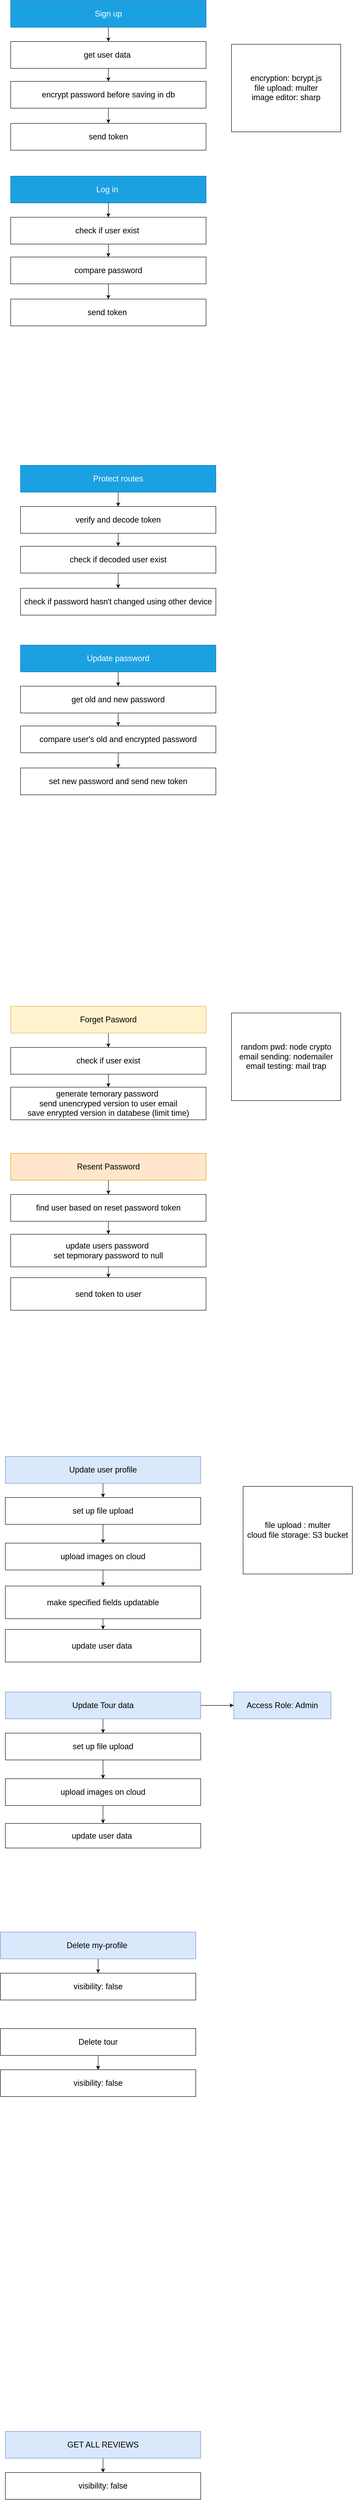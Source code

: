 <mxfile>
    <diagram id="lxCuO6DBVW09Tj_Unnxz" name="Authentication">
        <mxGraphModel dx="802" dy="378" grid="0" gridSize="10" guides="1" tooltips="1" connect="1" arrows="1" fold="1" page="1" pageScale="1" pageWidth="850" pageHeight="1100" math="0" shadow="0">
            <root>
                <mxCell id="0"/>
                <mxCell id="1" parent="0"/>
                <mxCell id="kdot5zfLDeKO1TMDOAHh-18" value="" style="edgeStyle=orthogonalEdgeStyle;rounded=0;orthogonalLoop=1;jettySize=auto;html=1;fontSize=18;" parent="1" source="kdot5zfLDeKO1TMDOAHh-2" target="kdot5zfLDeKO1TMDOAHh-17" edge="1">
                    <mxGeometry relative="1" as="geometry"/>
                </mxCell>
                <mxCell id="kdot5zfLDeKO1TMDOAHh-2" value="Sign up" style="rounded=0;whiteSpace=wrap;html=1;fontSize=18;fillColor=#1ba1e2;strokeColor=#006EAF;fontColor=#ffffff;" parent="1" vertex="1">
                    <mxGeometry x="50" y="129" width="438" height="60" as="geometry"/>
                </mxCell>
                <mxCell id="kdot5zfLDeKO1TMDOAHh-22" value="" style="edgeStyle=orthogonalEdgeStyle;rounded=0;orthogonalLoop=1;jettySize=auto;html=1;fontSize=18;" parent="1" source="kdot5zfLDeKO1TMDOAHh-17" target="kdot5zfLDeKO1TMDOAHh-21" edge="1">
                    <mxGeometry relative="1" as="geometry"/>
                </mxCell>
                <mxCell id="kdot5zfLDeKO1TMDOAHh-17" value="get user data&amp;nbsp;" style="rounded=0;whiteSpace=wrap;html=1;fontSize=18;" parent="1" vertex="1">
                    <mxGeometry x="50" y="221" width="438" height="60" as="geometry"/>
                </mxCell>
                <mxCell id="kdot5zfLDeKO1TMDOAHh-28" value="" style="edgeStyle=orthogonalEdgeStyle;rounded=0;orthogonalLoop=1;jettySize=auto;html=1;fontFamily=Helvetica;fontSize=18;fontColor=default;" parent="1" source="kdot5zfLDeKO1TMDOAHh-21" target="kdot5zfLDeKO1TMDOAHh-27" edge="1">
                    <mxGeometry relative="1" as="geometry"/>
                </mxCell>
                <mxCell id="kdot5zfLDeKO1TMDOAHh-21" value="encrypt password before saving in db" style="rounded=0;whiteSpace=wrap;html=1;fontSize=18;" parent="1" vertex="1">
                    <mxGeometry x="50" y="310" width="438" height="60" as="geometry"/>
                </mxCell>
                <mxCell id="kdot5zfLDeKO1TMDOAHh-27" value="send token" style="rounded=0;whiteSpace=wrap;html=1;fontSize=18;" parent="1" vertex="1">
                    <mxGeometry x="50" y="404" width="438" height="60" as="geometry"/>
                </mxCell>
                <mxCell id="kdot5zfLDeKO1TMDOAHh-36" value="" style="edgeStyle=orthogonalEdgeStyle;rounded=0;orthogonalLoop=1;jettySize=auto;html=1;fontSize=18;fillColor=#fff2cc;strokeColor=#000000;" parent="1" source="kdot5zfLDeKO1TMDOAHh-37" target="kdot5zfLDeKO1TMDOAHh-39" edge="1">
                    <mxGeometry relative="1" as="geometry"/>
                </mxCell>
                <mxCell id="kdot5zfLDeKO1TMDOAHh-37" value="Log in&amp;nbsp;" style="rounded=0;whiteSpace=wrap;html=1;fontSize=18;fillColor=#1ba1e2;strokeColor=#006EAF;fontColor=#ffffff;" parent="1" vertex="1">
                    <mxGeometry x="50" y="522" width="438" height="60" as="geometry"/>
                </mxCell>
                <mxCell id="kdot5zfLDeKO1TMDOAHh-38" value="" style="edgeStyle=orthogonalEdgeStyle;rounded=0;orthogonalLoop=1;jettySize=auto;html=1;fontSize=18;fillColor=#fff2cc;strokeColor=#000000;" parent="1" source="kdot5zfLDeKO1TMDOAHh-39" target="kdot5zfLDeKO1TMDOAHh-41" edge="1">
                    <mxGeometry relative="1" as="geometry"/>
                </mxCell>
                <mxCell id="kdot5zfLDeKO1TMDOAHh-39" value="check if user exist&amp;nbsp;" style="rounded=0;whiteSpace=wrap;html=1;fontSize=18;" parent="1" vertex="1">
                    <mxGeometry x="50" y="614" width="438" height="60" as="geometry"/>
                </mxCell>
                <mxCell id="kdot5zfLDeKO1TMDOAHh-40" value="" style="edgeStyle=orthogonalEdgeStyle;rounded=0;orthogonalLoop=1;jettySize=auto;html=1;fontFamily=Helvetica;fontSize=18;fontColor=default;fillColor=#fff2cc;strokeColor=#000000;" parent="1" source="kdot5zfLDeKO1TMDOAHh-41" target="kdot5zfLDeKO1TMDOAHh-42" edge="1">
                    <mxGeometry relative="1" as="geometry"/>
                </mxCell>
                <mxCell id="kdot5zfLDeKO1TMDOAHh-41" value="compare password" style="rounded=0;whiteSpace=wrap;html=1;fontSize=18;" parent="1" vertex="1">
                    <mxGeometry x="50" y="703" width="438" height="60" as="geometry"/>
                </mxCell>
                <mxCell id="kdot5zfLDeKO1TMDOAHh-42" value="send token&amp;nbsp;" style="rounded=0;whiteSpace=wrap;html=1;fontSize=18;" parent="1" vertex="1">
                    <mxGeometry x="50" y="797" width="438" height="60" as="geometry"/>
                </mxCell>
                <mxCell id="kdot5zfLDeKO1TMDOAHh-43" value="" style="edgeStyle=orthogonalEdgeStyle;rounded=0;orthogonalLoop=1;jettySize=auto;html=1;fontSize=18;fillColor=#fff2cc;strokeColor=#000000;" parent="1" source="kdot5zfLDeKO1TMDOAHh-44" target="kdot5zfLDeKO1TMDOAHh-46" edge="1">
                    <mxGeometry relative="1" as="geometry"/>
                </mxCell>
                <mxCell id="kdot5zfLDeKO1TMDOAHh-44" value="Protect routes" style="rounded=0;whiteSpace=wrap;html=1;fontSize=18;fillColor=#1ba1e2;strokeColor=#006EAF;fontColor=#ffffff;" parent="1" vertex="1">
                    <mxGeometry x="72" y="1169" width="438" height="60" as="geometry"/>
                </mxCell>
                <mxCell id="kdot5zfLDeKO1TMDOAHh-45" value="" style="edgeStyle=orthogonalEdgeStyle;rounded=0;orthogonalLoop=1;jettySize=auto;html=1;fontSize=18;fillColor=#fff2cc;strokeColor=#000000;" parent="1" source="kdot5zfLDeKO1TMDOAHh-46" target="kdot5zfLDeKO1TMDOAHh-48" edge="1">
                    <mxGeometry relative="1" as="geometry"/>
                </mxCell>
                <mxCell id="kdot5zfLDeKO1TMDOAHh-46" value="verify and decode token" style="rounded=0;whiteSpace=wrap;html=1;fontSize=18;" parent="1" vertex="1">
                    <mxGeometry x="72" y="1261" width="438" height="60" as="geometry"/>
                </mxCell>
                <mxCell id="kdot5zfLDeKO1TMDOAHh-47" value="" style="edgeStyle=orthogonalEdgeStyle;rounded=0;orthogonalLoop=1;jettySize=auto;html=1;fontFamily=Helvetica;fontSize=18;fontColor=default;fillColor=#fff2cc;strokeColor=#000000;" parent="1" source="kdot5zfLDeKO1TMDOAHh-48" target="kdot5zfLDeKO1TMDOAHh-49" edge="1">
                    <mxGeometry relative="1" as="geometry"/>
                </mxCell>
                <mxCell id="kdot5zfLDeKO1TMDOAHh-48" value="check if decoded user exist" style="rounded=0;whiteSpace=wrap;html=1;fontSize=18;" parent="1" vertex="1">
                    <mxGeometry x="72" y="1350" width="438" height="60" as="geometry"/>
                </mxCell>
                <mxCell id="kdot5zfLDeKO1TMDOAHh-49" value="check if password hasn't changed using other device" style="rounded=0;whiteSpace=wrap;html=1;fontSize=18;" parent="1" vertex="1">
                    <mxGeometry x="72" y="1444" width="438" height="60" as="geometry"/>
                </mxCell>
                <mxCell id="kdot5zfLDeKO1TMDOAHh-57" value="" style="edgeStyle=orthogonalEdgeStyle;rounded=0;orthogonalLoop=1;jettySize=auto;html=1;fontSize=18;fillColor=#fff2cc;strokeColor=#000000;" parent="1" source="kdot5zfLDeKO1TMDOAHh-58" target="kdot5zfLDeKO1TMDOAHh-60" edge="1">
                    <mxGeometry relative="1" as="geometry"/>
                </mxCell>
                <mxCell id="kdot5zfLDeKO1TMDOAHh-58" value="Update password" style="rounded=0;whiteSpace=wrap;html=1;fontSize=18;fillColor=#1ba1e2;strokeColor=#006EAF;fontColor=#ffffff;" parent="1" vertex="1">
                    <mxGeometry x="72" y="1571" width="438" height="60" as="geometry"/>
                </mxCell>
                <mxCell id="kdot5zfLDeKO1TMDOAHh-59" value="" style="edgeStyle=orthogonalEdgeStyle;rounded=0;orthogonalLoop=1;jettySize=auto;html=1;fontSize=18;fillColor=#fff2cc;strokeColor=#000000;" parent="1" source="kdot5zfLDeKO1TMDOAHh-60" target="kdot5zfLDeKO1TMDOAHh-62" edge="1">
                    <mxGeometry relative="1" as="geometry"/>
                </mxCell>
                <mxCell id="kdot5zfLDeKO1TMDOAHh-60" value="get old and new password" style="rounded=0;whiteSpace=wrap;html=1;fontSize=18;" parent="1" vertex="1">
                    <mxGeometry x="72" y="1663" width="438" height="60" as="geometry"/>
                </mxCell>
                <mxCell id="kdot5zfLDeKO1TMDOAHh-61" value="" style="edgeStyle=orthogonalEdgeStyle;rounded=0;orthogonalLoop=1;jettySize=auto;html=1;fontFamily=Helvetica;fontSize=18;fontColor=default;fillColor=#fff2cc;strokeColor=#d6b656;" parent="1" source="kdot5zfLDeKO1TMDOAHh-62" target="kdot5zfLDeKO1TMDOAHh-63" edge="1">
                    <mxGeometry relative="1" as="geometry"/>
                </mxCell>
                <mxCell id="S1NJIhTF3uRi_mCzJhoF-3" value="" style="edgeStyle=orthogonalEdgeStyle;rounded=0;orthogonalLoop=1;jettySize=auto;html=1;strokeColor=#000000;" parent="1" source="kdot5zfLDeKO1TMDOAHh-62" target="kdot5zfLDeKO1TMDOAHh-63" edge="1">
                    <mxGeometry relative="1" as="geometry"/>
                </mxCell>
                <mxCell id="kdot5zfLDeKO1TMDOAHh-62" value="compare user's old and encrypted password" style="rounded=0;whiteSpace=wrap;html=1;fontSize=18;" parent="1" vertex="1">
                    <mxGeometry x="72" y="1752" width="438" height="60" as="geometry"/>
                </mxCell>
                <mxCell id="kdot5zfLDeKO1TMDOAHh-63" value="set new password and send new token" style="rounded=0;whiteSpace=wrap;html=1;fontSize=18;" parent="1" vertex="1">
                    <mxGeometry x="72" y="1846" width="438" height="60" as="geometry"/>
                </mxCell>
                <mxCell id="kdot5zfLDeKO1TMDOAHh-64" value="" style="edgeStyle=orthogonalEdgeStyle;rounded=0;orthogonalLoop=1;jettySize=auto;html=1;fontSize=18;fillColor=#fff2cc;strokeColor=#000000;" parent="1" source="kdot5zfLDeKO1TMDOAHh-65" target="kdot5zfLDeKO1TMDOAHh-67" edge="1">
                    <mxGeometry relative="1" as="geometry"/>
                </mxCell>
                <mxCell id="kdot5zfLDeKO1TMDOAHh-65" value="Forget Pasword" style="rounded=0;whiteSpace=wrap;html=1;fontSize=18;fillColor=#fff2cc;strokeColor=#d6b656;" parent="1" vertex="1">
                    <mxGeometry x="50" y="2379" width="438" height="60" as="geometry"/>
                </mxCell>
                <mxCell id="kdot5zfLDeKO1TMDOAHh-66" value="" style="edgeStyle=orthogonalEdgeStyle;rounded=0;orthogonalLoop=1;jettySize=auto;html=1;fontSize=18;fillColor=#fff2cc;strokeColor=#000000;" parent="1" source="kdot5zfLDeKO1TMDOAHh-67" target="kdot5zfLDeKO1TMDOAHh-69" edge="1">
                    <mxGeometry relative="1" as="geometry"/>
                </mxCell>
                <mxCell id="kdot5zfLDeKO1TMDOAHh-67" value="check if user exist" style="rounded=0;whiteSpace=wrap;html=1;fontSize=18;" parent="1" vertex="1">
                    <mxGeometry x="50" y="2471" width="438" height="60" as="geometry"/>
                </mxCell>
                <mxCell id="kdot5zfLDeKO1TMDOAHh-69" value="generate temorary password&amp;nbsp;&lt;br&gt;send unencryped version to user email&lt;br&gt;save enrypted version in databese (limit time)" style="rounded=0;whiteSpace=wrap;html=1;fontSize=18;" parent="1" vertex="1">
                    <mxGeometry x="50" y="2560" width="438" height="73" as="geometry"/>
                </mxCell>
                <mxCell id="kdot5zfLDeKO1TMDOAHh-71" value="encryption: bcrypt.js&lt;br&gt;file upload: multer&lt;br&gt;image editor: sharp" style="whiteSpace=wrap;html=1;rounded=0;fontFamily=Helvetica;fontSize=18;" parent="1" vertex="1">
                    <mxGeometry x="545" y="227" width="245" height="196" as="geometry"/>
                </mxCell>
                <mxCell id="kdot5zfLDeKO1TMDOAHh-73" value="random pwd: node crypto&lt;br&gt;email sending: nodemailer&lt;br&gt;email testing: mail trap" style="whiteSpace=wrap;html=1;rounded=0;fontFamily=Helvetica;fontSize=18;" parent="1" vertex="1">
                    <mxGeometry x="545" y="2394" width="245" height="196" as="geometry"/>
                </mxCell>
                <mxCell id="kdot5zfLDeKO1TMDOAHh-74" value="" style="edgeStyle=orthogonalEdgeStyle;rounded=0;orthogonalLoop=1;jettySize=auto;html=1;fontSize=18;fillColor=#fff2cc;strokeColor=#000000;" parent="1" source="kdot5zfLDeKO1TMDOAHh-75" target="kdot5zfLDeKO1TMDOAHh-77" edge="1">
                    <mxGeometry relative="1" as="geometry"/>
                </mxCell>
                <mxCell id="kdot5zfLDeKO1TMDOAHh-75" value="Resent Password" style="rounded=0;whiteSpace=wrap;html=1;fontSize=18;fillColor=#ffe6cc;strokeColor=#d79b00;" parent="1" vertex="1">
                    <mxGeometry x="50" y="2708" width="438" height="60" as="geometry"/>
                </mxCell>
                <mxCell id="kdot5zfLDeKO1TMDOAHh-76" value="" style="edgeStyle=orthogonalEdgeStyle;rounded=0;orthogonalLoop=1;jettySize=auto;html=1;fontSize=18;fillColor=#fff2cc;strokeColor=#000000;" parent="1" source="kdot5zfLDeKO1TMDOAHh-77" target="kdot5zfLDeKO1TMDOAHh-78" edge="1">
                    <mxGeometry relative="1" as="geometry"/>
                </mxCell>
                <mxCell id="kdot5zfLDeKO1TMDOAHh-77" value="find user based on reset password token" style="rounded=0;whiteSpace=wrap;html=1;fontSize=18;" parent="1" vertex="1">
                    <mxGeometry x="50" y="2800" width="438" height="60" as="geometry"/>
                </mxCell>
                <mxCell id="S1NJIhTF3uRi_mCzJhoF-1" value="" style="edgeStyle=orthogonalEdgeStyle;rounded=0;orthogonalLoop=1;jettySize=auto;html=1;" parent="1" source="kdot5zfLDeKO1TMDOAHh-78" target="kdot5zfLDeKO1TMDOAHh-79" edge="1">
                    <mxGeometry relative="1" as="geometry"/>
                </mxCell>
                <mxCell id="kdot5zfLDeKO1TMDOAHh-78" value="update users password&amp;nbsp;&lt;br&gt;set tepmorary password to null" style="rounded=0;whiteSpace=wrap;html=1;fontSize=18;" parent="1" vertex="1">
                    <mxGeometry x="50" y="2889" width="438" height="73" as="geometry"/>
                </mxCell>
                <mxCell id="kdot5zfLDeKO1TMDOAHh-79" value="send token to user" style="rounded=0;whiteSpace=wrap;html=1;fontSize=18;" parent="1" vertex="1">
                    <mxGeometry x="50" y="2986" width="438" height="73" as="geometry"/>
                </mxCell>
                <mxCell id="S1NJIhTF3uRi_mCzJhoF-4" value="" style="edgeStyle=orthogonalEdgeStyle;rounded=0;orthogonalLoop=1;jettySize=auto;html=1;fontSize=18;fillColor=#fff2cc;strokeColor=#000000;" parent="1" source="S1NJIhTF3uRi_mCzJhoF-5" target="S1NJIhTF3uRi_mCzJhoF-7" edge="1">
                    <mxGeometry relative="1" as="geometry"/>
                </mxCell>
                <mxCell id="S1NJIhTF3uRi_mCzJhoF-5" value="Update user profile" style="rounded=0;whiteSpace=wrap;html=1;fontSize=18;fillColor=#dae8fc;strokeColor=#6c8ebf;" parent="1" vertex="1">
                    <mxGeometry x="38" y="3386" width="438" height="60" as="geometry"/>
                </mxCell>
                <mxCell id="i0ZaenPGTJbmLUqWFvoU-3" value="" style="edgeStyle=orthogonalEdgeStyle;rounded=0;orthogonalLoop=1;jettySize=auto;html=1;" parent="1" source="S1NJIhTF3uRi_mCzJhoF-7" target="i0ZaenPGTJbmLUqWFvoU-1" edge="1">
                    <mxGeometry relative="1" as="geometry"/>
                </mxCell>
                <mxCell id="S1NJIhTF3uRi_mCzJhoF-7" value="set up file upload" style="rounded=0;whiteSpace=wrap;html=1;fontSize=18;" parent="1" vertex="1">
                    <mxGeometry x="38" y="3478" width="438" height="60" as="geometry"/>
                </mxCell>
                <mxCell id="S1NJIhTF3uRi_mCzJhoF-8" value="" style="edgeStyle=orthogonalEdgeStyle;rounded=0;orthogonalLoop=1;jettySize=auto;html=1;" parent="1" source="S1NJIhTF3uRi_mCzJhoF-9" target="S1NJIhTF3uRi_mCzJhoF-10" edge="1">
                    <mxGeometry relative="1" as="geometry"/>
                </mxCell>
                <mxCell id="S1NJIhTF3uRi_mCzJhoF-9" value="&lt;span&gt;make specified fields updatable&lt;/span&gt;" style="rounded=0;whiteSpace=wrap;html=1;fontSize=18;" parent="1" vertex="1">
                    <mxGeometry x="38" y="3676" width="438" height="73" as="geometry"/>
                </mxCell>
                <mxCell id="S1NJIhTF3uRi_mCzJhoF-10" value="update user data&amp;nbsp;" style="rounded=0;whiteSpace=wrap;html=1;fontSize=18;" parent="1" vertex="1">
                    <mxGeometry x="38" y="3773" width="438" height="73" as="geometry"/>
                </mxCell>
                <mxCell id="S1NJIhTF3uRi_mCzJhoF-11" value="file upload : multer&lt;br&gt;cloud file storage: S3 bucket" style="whiteSpace=wrap;html=1;rounded=0;fontFamily=Helvetica;fontSize=18;" parent="1" vertex="1">
                    <mxGeometry x="571" y="3453" width="245" height="196" as="geometry"/>
                </mxCell>
                <mxCell id="i0ZaenPGTJbmLUqWFvoU-2" value="" style="edgeStyle=orthogonalEdgeStyle;rounded=0;orthogonalLoop=1;jettySize=auto;html=1;" parent="1" source="i0ZaenPGTJbmLUqWFvoU-1" target="S1NJIhTF3uRi_mCzJhoF-9" edge="1">
                    <mxGeometry relative="1" as="geometry"/>
                </mxCell>
                <mxCell id="i0ZaenPGTJbmLUqWFvoU-1" value="upload images on cloud" style="rounded=0;whiteSpace=wrap;html=1;fontSize=18;" parent="1" vertex="1">
                    <mxGeometry x="38" y="3580" width="438" height="60" as="geometry"/>
                </mxCell>
                <mxCell id="i0ZaenPGTJbmLUqWFvoU-4" value="" style="edgeStyle=orthogonalEdgeStyle;rounded=0;orthogonalLoop=1;jettySize=auto;html=1;fontSize=18;fillColor=#fff2cc;strokeColor=#000000;" parent="1" source="i0ZaenPGTJbmLUqWFvoU-5" target="i0ZaenPGTJbmLUqWFvoU-7" edge="1">
                    <mxGeometry relative="1" as="geometry"/>
                </mxCell>
                <mxCell id="i0ZaenPGTJbmLUqWFvoU-14" value="" style="edgeStyle=orthogonalEdgeStyle;rounded=0;orthogonalLoop=1;jettySize=auto;html=1;" parent="1" source="i0ZaenPGTJbmLUqWFvoU-5" target="i0ZaenPGTJbmLUqWFvoU-13" edge="1">
                    <mxGeometry relative="1" as="geometry"/>
                </mxCell>
                <mxCell id="i0ZaenPGTJbmLUqWFvoU-5" value="Update Tour data" style="rounded=0;whiteSpace=wrap;html=1;fontSize=18;fillColor=#dae8fc;strokeColor=#6c8ebf;" parent="1" vertex="1">
                    <mxGeometry x="38" y="3913" width="438" height="60" as="geometry"/>
                </mxCell>
                <mxCell id="i0ZaenPGTJbmLUqWFvoU-6" value="" style="edgeStyle=orthogonalEdgeStyle;rounded=0;orthogonalLoop=1;jettySize=auto;html=1;" parent="1" source="i0ZaenPGTJbmLUqWFvoU-7" target="i0ZaenPGTJbmLUqWFvoU-12" edge="1">
                    <mxGeometry relative="1" as="geometry"/>
                </mxCell>
                <mxCell id="i0ZaenPGTJbmLUqWFvoU-7" value="set up file upload" style="rounded=0;whiteSpace=wrap;html=1;fontSize=18;" parent="1" vertex="1">
                    <mxGeometry x="38" y="4005" width="438" height="60" as="geometry"/>
                </mxCell>
                <mxCell id="i0ZaenPGTJbmLUqWFvoU-10" value="update user data&amp;nbsp;" style="rounded=0;whiteSpace=wrap;html=1;fontSize=18;" parent="1" vertex="1">
                    <mxGeometry x="38" y="4207" width="438" height="55" as="geometry"/>
                </mxCell>
                <mxCell id="i0ZaenPGTJbmLUqWFvoU-15" value="" style="edgeStyle=orthogonalEdgeStyle;rounded=0;orthogonalLoop=1;jettySize=auto;html=1;" parent="1" source="i0ZaenPGTJbmLUqWFvoU-12" target="i0ZaenPGTJbmLUqWFvoU-10" edge="1">
                    <mxGeometry relative="1" as="geometry"/>
                </mxCell>
                <mxCell id="i0ZaenPGTJbmLUqWFvoU-12" value="upload images on cloud" style="rounded=0;whiteSpace=wrap;html=1;fontSize=18;" parent="1" vertex="1">
                    <mxGeometry x="38" y="4107" width="438" height="60" as="geometry"/>
                </mxCell>
                <mxCell id="i0ZaenPGTJbmLUqWFvoU-13" value="Access Role: Admin" style="whiteSpace=wrap;html=1;fontSize=18;fillColor=#dae8fc;strokeColor=#6c8ebf;rounded=0;" parent="1" vertex="1">
                    <mxGeometry x="550" y="3913" width="218" height="60" as="geometry"/>
                </mxCell>
                <mxCell id="i0ZaenPGTJbmLUqWFvoU-16" value="" style="edgeStyle=orthogonalEdgeStyle;rounded=0;orthogonalLoop=1;jettySize=auto;html=1;fontSize=18;fillColor=#fff2cc;strokeColor=#000000;" parent="1" source="i0ZaenPGTJbmLUqWFvoU-18" target="i0ZaenPGTJbmLUqWFvoU-20" edge="1">
                    <mxGeometry relative="1" as="geometry"/>
                </mxCell>
                <mxCell id="i0ZaenPGTJbmLUqWFvoU-18" value="Delete my-profile&amp;nbsp;" style="rounded=0;whiteSpace=wrap;html=1;fontSize=18;fillColor=#dae8fc;strokeColor=#6c8ebf;" parent="1" vertex="1">
                    <mxGeometry x="27" y="4450" width="438" height="60" as="geometry"/>
                </mxCell>
                <mxCell id="i0ZaenPGTJbmLUqWFvoU-20" value="visibility: false" style="rounded=0;whiteSpace=wrap;html=1;fontSize=18;" parent="1" vertex="1">
                    <mxGeometry x="27" y="4542" width="438" height="60" as="geometry"/>
                </mxCell>
                <mxCell id="i0ZaenPGTJbmLUqWFvoU-28" value="" style="edgeStyle=orthogonalEdgeStyle;rounded=0;orthogonalLoop=1;jettySize=auto;html=1;fontSize=18;fillColor=#fff2cc;strokeColor=#000000;" parent="1" source="i0ZaenPGTJbmLUqWFvoU-29" target="i0ZaenPGTJbmLUqWFvoU-30" edge="1">
                    <mxGeometry relative="1" as="geometry"/>
                </mxCell>
                <mxCell id="i0ZaenPGTJbmLUqWFvoU-29" value="Delete tour" style="rounded=0;whiteSpace=wrap;html=1;fontSize=18;" parent="1" vertex="1">
                    <mxGeometry x="27" y="4666" width="438" height="60" as="geometry"/>
                </mxCell>
                <mxCell id="i0ZaenPGTJbmLUqWFvoU-30" value="visibility: false" style="rounded=0;whiteSpace=wrap;html=1;fontSize=18;" parent="1" vertex="1">
                    <mxGeometry x="27" y="4758" width="438" height="60" as="geometry"/>
                </mxCell>
                <mxCell id="Om07xkiv6Sem02ryx13h-1" value="" style="edgeStyle=orthogonalEdgeStyle;rounded=0;orthogonalLoop=1;jettySize=auto;html=1;fontSize=18;fillColor=#fff2cc;strokeColor=#000000;" parent="1" source="Om07xkiv6Sem02ryx13h-2" target="Om07xkiv6Sem02ryx13h-3" edge="1">
                    <mxGeometry relative="1" as="geometry"/>
                </mxCell>
                <mxCell id="Om07xkiv6Sem02ryx13h-2" value="GET ALL REVIEWS" style="rounded=0;whiteSpace=wrap;html=1;fontSize=18;fillColor=#dae8fc;strokeColor=#6c8ebf;" parent="1" vertex="1">
                    <mxGeometry x="38" y="5567" width="438" height="60" as="geometry"/>
                </mxCell>
                <mxCell id="Om07xkiv6Sem02ryx13h-3" value="visibility: false" style="rounded=0;whiteSpace=wrap;html=1;fontSize=18;" parent="1" vertex="1">
                    <mxGeometry x="38" y="5659" width="438" height="60" as="geometry"/>
                </mxCell>
            </root>
        </mxGraphModel>
    </diagram>
</mxfile>